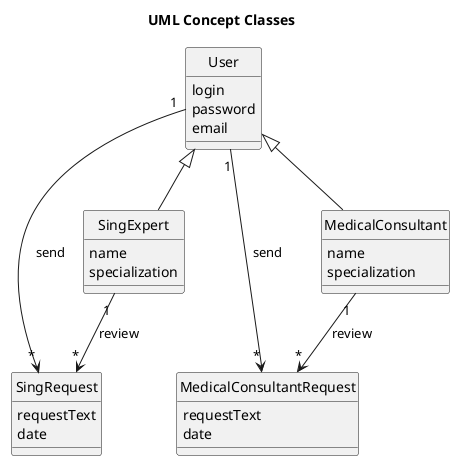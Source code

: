 @startuml

hide circle
title UML Concept Classes

Class User {
    login
    password
    email
}

Class SingRequest {
    requestText
    date
}

Class SingExpert {
    name
    specialization
}

Class MedicalConsultantRequest {
    requestText
    date
}

Class MedicalConsultant {
    name
    specialization
}

User <|-- SingExpert
User"1" --> "*"SingRequest : send
SingExpert"1" --> "*"SingRequest : review
User <|-- MedicalConsultant
User"1" --> "*"MedicalConsultantRequest : send
MedicalConsultant"1" --> "*"MedicalConsultantRequest : review

@enduml
